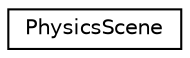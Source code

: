 digraph "Graphical Class Hierarchy"
{
 // LATEX_PDF_SIZE
  edge [fontname="Helvetica",fontsize="10",labelfontname="Helvetica",labelfontsize="10"];
  node [fontname="Helvetica",fontsize="10",shape=record];
  rankdir="LR";
  Node0 [label="PhysicsScene",height=0.2,width=0.4,color="black", fillcolor="white", style="filled",URL="$class_physics_scene.html",tooltip="A scene to be updated and rendered by PhysicsGame. Holds, updates and renders a collection of Physics..."];
}
